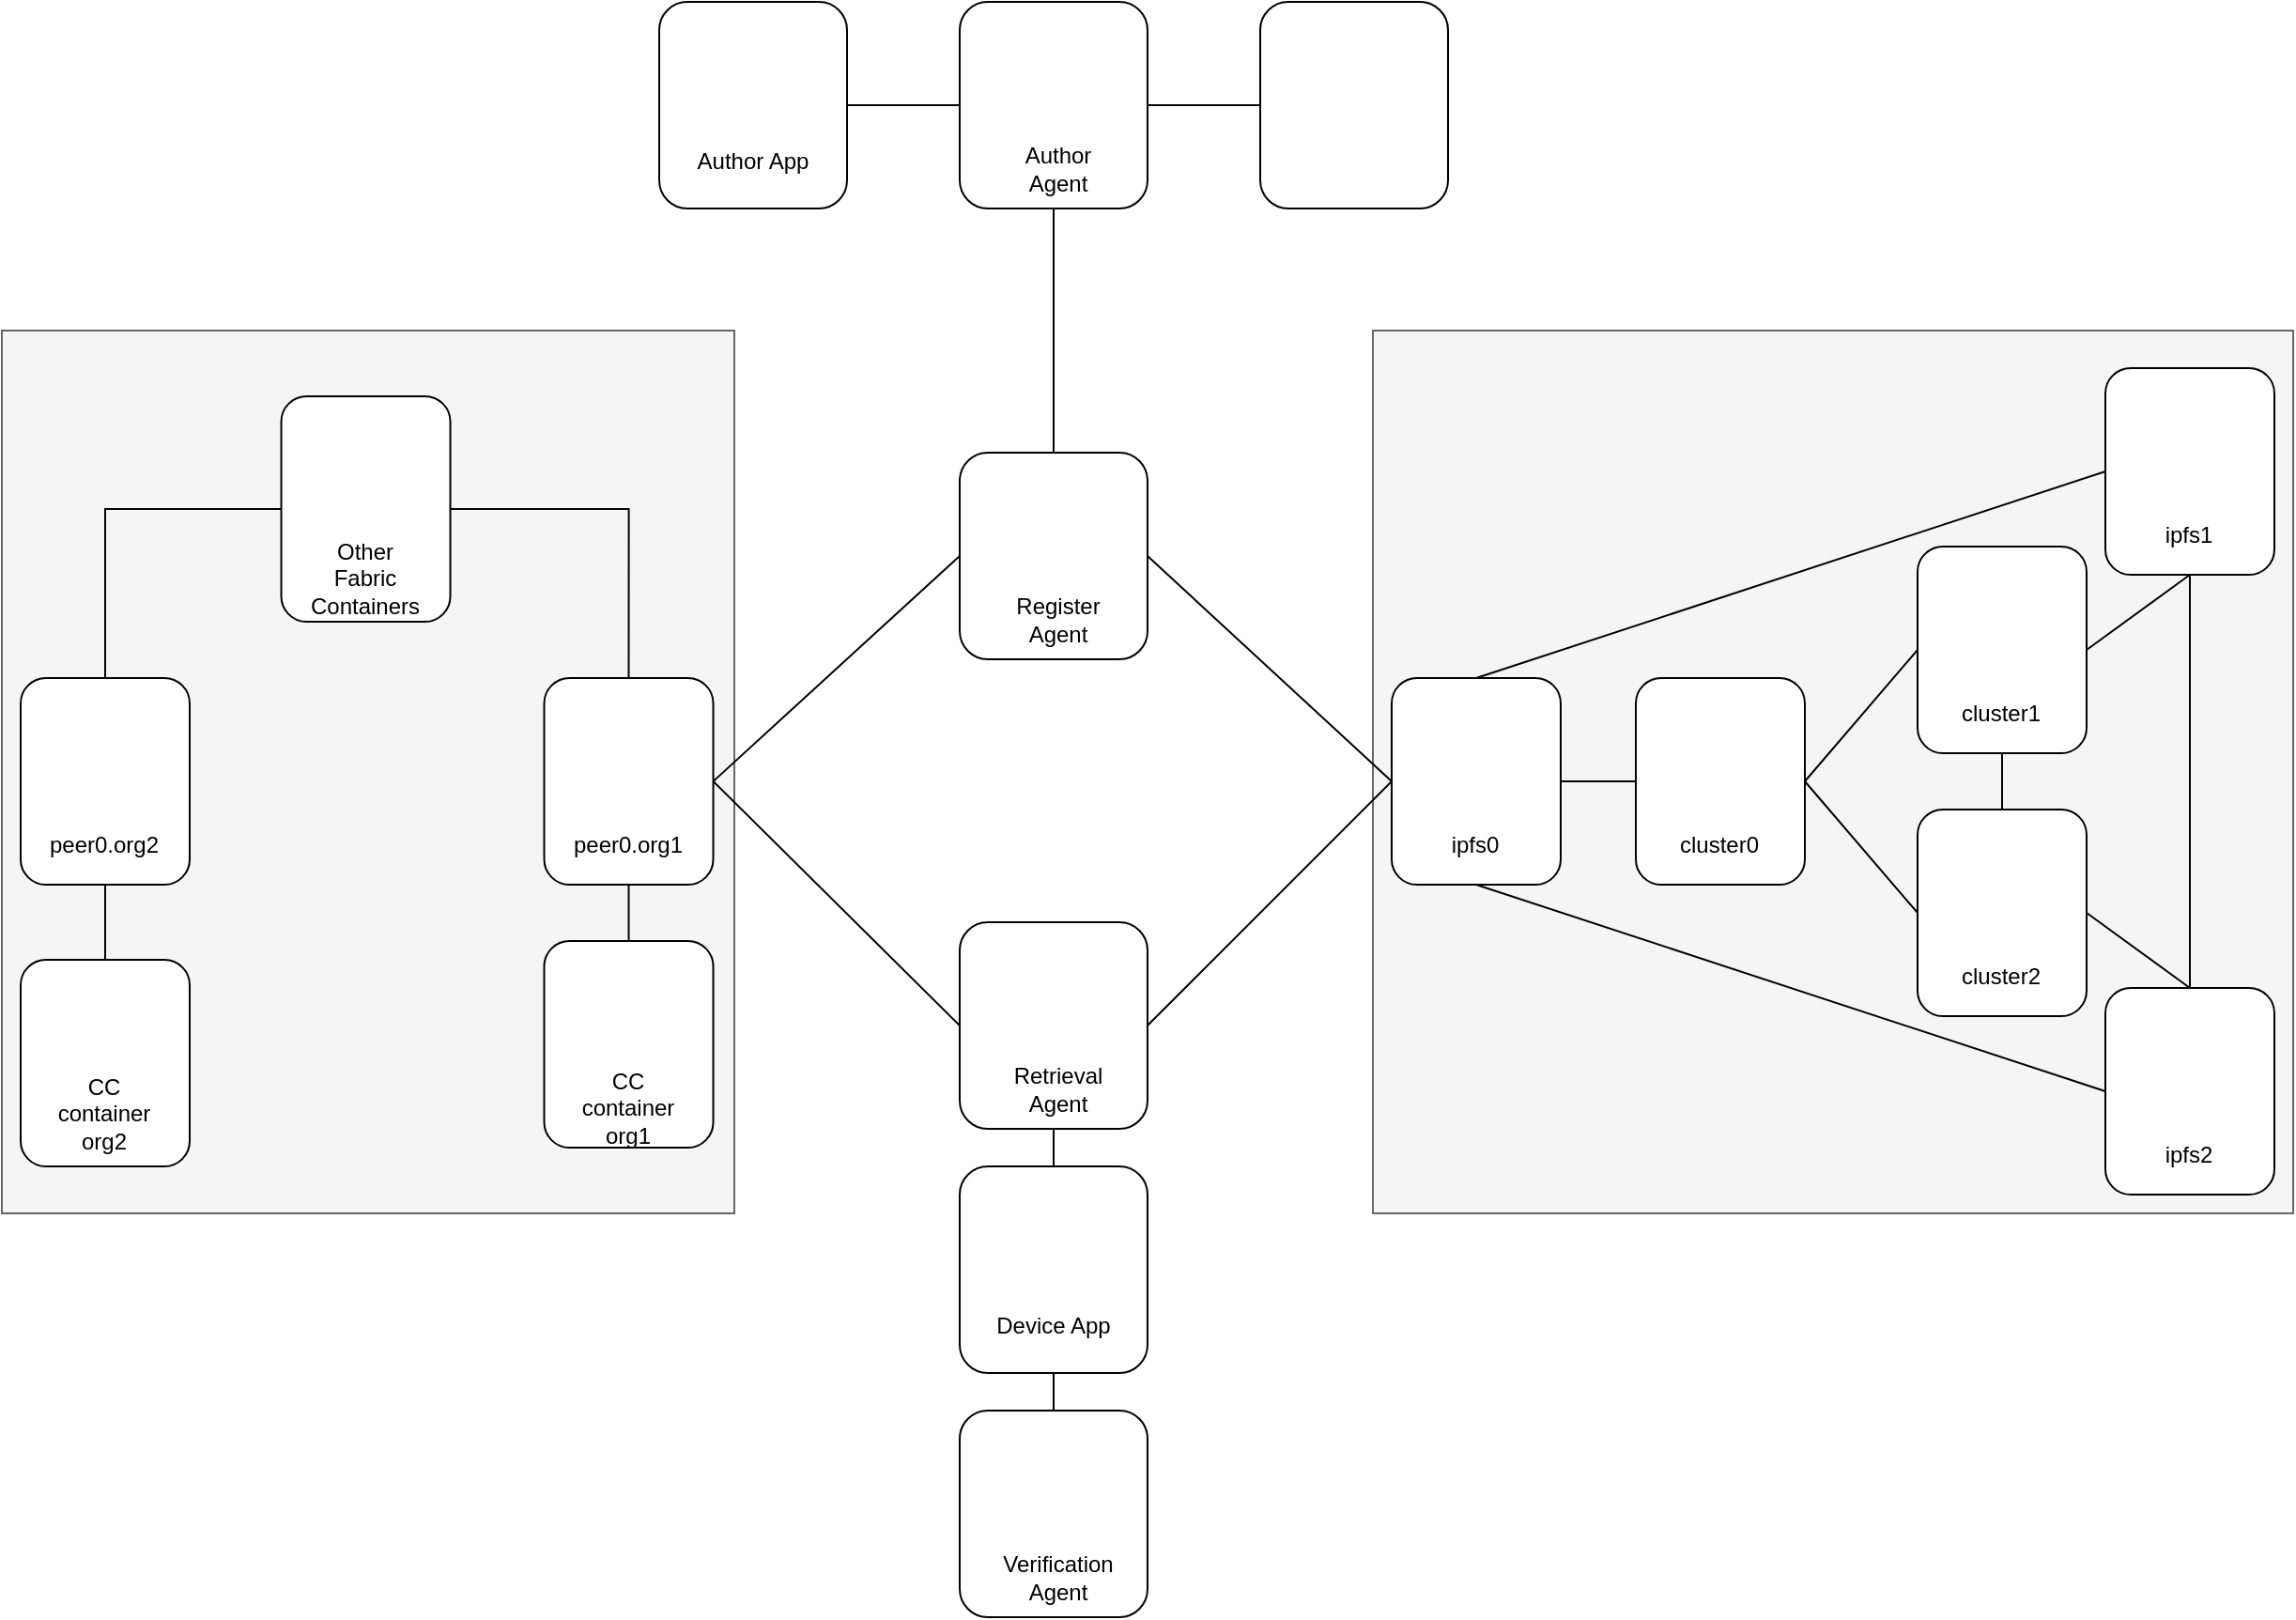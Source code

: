<mxfile version="20.8.23" type="device"><diagram name="Página-1" id="gnHNLf2_28HxaUKbsksi"><mxGraphModel dx="1908" dy="2373" grid="1" gridSize="10" guides="1" tooltips="1" connect="1" arrows="1" fold="1" page="1" pageScale="1" pageWidth="827" pageHeight="1169" math="0" shadow="0"><root><mxCell id="0"/><mxCell id="1" parent="0"/><mxCell id="gFFrkDGYejN9ulZPLDqL-84" value="" style="whiteSpace=wrap;html=1;fillColor=#f5f5f5;fontColor=#333333;strokeColor=#666666;" parent="1" vertex="1"><mxGeometry x="730" y="45" width="490" height="470" as="geometry"/></mxCell><mxCell id="gFFrkDGYejN9ulZPLDqL-31" value="" style="rounded=0;whiteSpace=wrap;html=1;fillColor=#f5f5f5;fontColor=#333333;strokeColor=#666666;" parent="1" vertex="1"><mxGeometry y="45" width="390" height="470" as="geometry"/></mxCell><mxCell id="gFFrkDGYejN9ulZPLDqL-47" style="edgeStyle=orthogonalEdgeStyle;rounded=0;orthogonalLoop=1;jettySize=auto;html=1;exitX=0.5;exitY=1;exitDx=0;exitDy=0;entryX=0.5;entryY=0;entryDx=0;entryDy=0;endArrow=none;endFill=0;" parent="1" source="gFFrkDGYejN9ulZPLDqL-15" target="gFFrkDGYejN9ulZPLDqL-33" edge="1"><mxGeometry relative="1" as="geometry"/></mxCell><mxCell id="gFFrkDGYejN9ulZPLDqL-15" value="" style="rounded=1;whiteSpace=wrap;html=1;" parent="1" vertex="1"><mxGeometry x="10" y="230" width="90" height="110" as="geometry"/></mxCell><mxCell id="gFFrkDGYejN9ulZPLDqL-4" value="" style="group" parent="1" vertex="1" connectable="0"><mxGeometry x="510" y="-130" width="100" height="110" as="geometry"/></mxCell><mxCell id="gFFrkDGYejN9ulZPLDqL-2" value="" style="rounded=1;whiteSpace=wrap;html=1;" parent="gFFrkDGYejN9ulZPLDqL-4" vertex="1"><mxGeometry width="100" height="110" as="geometry"/></mxCell><mxCell id="gFFrkDGYejN9ulZPLDqL-1" value="" style="shape=image;verticalLabelPosition=bottom;labelBackgroundColor=default;verticalAlign=top;aspect=fixed;imageAspect=0;image=https://www.docker.com/wp-content/uploads/2022/03/vertical-logo-monochromatic.png;" parent="gFFrkDGYejN9ulZPLDqL-4" vertex="1"><mxGeometry x="20.452" y="8.462" width="57.273" height="49.017" as="geometry"/></mxCell><mxCell id="gFFrkDGYejN9ulZPLDqL-3" value="Author Agent" style="text;html=1;strokeColor=none;fillColor=none;align=center;verticalAlign=middle;whiteSpace=wrap;rounded=0;" parent="gFFrkDGYejN9ulZPLDqL-4" vertex="1"><mxGeometry x="24.997" y="76.154" width="54.545" height="25.385" as="geometry"/></mxCell><mxCell id="gFFrkDGYejN9ulZPLDqL-5" value="" style="group" parent="1" vertex="1" connectable="0"><mxGeometry x="670" y="-130" width="100" height="110" as="geometry"/></mxCell><mxCell id="gFFrkDGYejN9ulZPLDqL-6" value="" style="rounded=1;whiteSpace=wrap;html=1;" parent="gFFrkDGYejN9ulZPLDqL-5" vertex="1"><mxGeometry width="100" height="110" as="geometry"/></mxCell><mxCell id="gFFrkDGYejN9ulZPLDqL-7" value="" style="shape=image;verticalLabelPosition=bottom;labelBackgroundColor=default;verticalAlign=top;aspect=fixed;imageAspect=0;image=https://www.docker.com/wp-content/uploads/2022/03/vertical-logo-monochromatic.png;" parent="gFFrkDGYejN9ulZPLDqL-5" vertex="1"><mxGeometry x="23.182" y="8.462" width="57.273" height="49.017" as="geometry"/></mxCell><mxCell id="gFFrkDGYejN9ulZPLDqL-9" value="" style="shape=image;verticalLabelPosition=bottom;labelBackgroundColor=default;verticalAlign=top;aspect=fixed;imageAspect=0;image=https://upload.wikimedia.org/wikipedia/commons/thumb/9/93/MongoDB_Logo.svg/2560px-MongoDB_Logo.svg.png;" parent="gFFrkDGYejN9ulZPLDqL-5" vertex="1"><mxGeometry x="5" y="70.0" width="90" height="24.23" as="geometry"/></mxCell><mxCell id="gFFrkDGYejN9ulZPLDqL-10" value="" style="group" parent="1" vertex="1" connectable="0"><mxGeometry x="510" y="110" width="100" height="110" as="geometry"/></mxCell><mxCell id="gFFrkDGYejN9ulZPLDqL-11" value="" style="rounded=1;whiteSpace=wrap;html=1;" parent="gFFrkDGYejN9ulZPLDqL-10" vertex="1"><mxGeometry width="100" height="110" as="geometry"/></mxCell><mxCell id="gFFrkDGYejN9ulZPLDqL-12" value="" style="shape=image;verticalLabelPosition=bottom;labelBackgroundColor=default;verticalAlign=top;aspect=fixed;imageAspect=0;image=https://www.docker.com/wp-content/uploads/2022/03/vertical-logo-monochromatic.png;" parent="gFFrkDGYejN9ulZPLDqL-10" vertex="1"><mxGeometry x="20.452" y="8.462" width="57.273" height="49.017" as="geometry"/></mxCell><mxCell id="gFFrkDGYejN9ulZPLDqL-13" value="Register Agent" style="text;html=1;strokeColor=none;fillColor=none;align=center;verticalAlign=middle;whiteSpace=wrap;rounded=0;" parent="gFFrkDGYejN9ulZPLDqL-10" vertex="1"><mxGeometry x="24.997" y="76.154" width="54.545" height="25.385" as="geometry"/></mxCell><mxCell id="gFFrkDGYejN9ulZPLDqL-14" value="" style="group" parent="1" vertex="1" connectable="0"><mxGeometry x="10" y="230" width="90" height="110" as="geometry"/></mxCell><mxCell id="gFFrkDGYejN9ulZPLDqL-16" value="" style="shape=image;verticalLabelPosition=bottom;labelBackgroundColor=default;verticalAlign=top;aspect=fixed;imageAspect=0;image=https://www.docker.com/wp-content/uploads/2022/03/vertical-logo-monochromatic.png;" parent="gFFrkDGYejN9ulZPLDqL-14" vertex="1"><mxGeometry x="16.364" y="8.462" width="57.273" height="49.017" as="geometry"/></mxCell><mxCell id="gFFrkDGYejN9ulZPLDqL-17" value="peer0.org2" style="text;html=1;strokeColor=none;fillColor=none;align=center;verticalAlign=middle;whiteSpace=wrap;rounded=0;" parent="gFFrkDGYejN9ulZPLDqL-14" vertex="1"><mxGeometry x="20.455" y="76.154" width="49.091" height="25.385" as="geometry"/></mxCell><mxCell id="gFFrkDGYejN9ulZPLDqL-18" value="" style="group" parent="1" vertex="1" connectable="0"><mxGeometry x="288.76" y="230" width="90" height="110" as="geometry"/></mxCell><mxCell id="gFFrkDGYejN9ulZPLDqL-19" value="" style="rounded=1;whiteSpace=wrap;html=1;" parent="gFFrkDGYejN9ulZPLDqL-18" vertex="1"><mxGeometry width="90" height="110" as="geometry"/></mxCell><mxCell id="gFFrkDGYejN9ulZPLDqL-20" value="" style="shape=image;verticalLabelPosition=bottom;labelBackgroundColor=default;verticalAlign=top;aspect=fixed;imageAspect=0;image=https://www.docker.com/wp-content/uploads/2022/03/vertical-logo-monochromatic.png;" parent="gFFrkDGYejN9ulZPLDqL-18" vertex="1"><mxGeometry x="16.364" y="8.462" width="57.273" height="49.017" as="geometry"/></mxCell><mxCell id="gFFrkDGYejN9ulZPLDqL-21" value="&lt;div&gt;peer0.org1&lt;/div&gt;" style="text;html=1;strokeColor=none;fillColor=none;align=center;verticalAlign=middle;whiteSpace=wrap;rounded=0;" parent="gFFrkDGYejN9ulZPLDqL-18" vertex="1"><mxGeometry x="20.455" y="76.154" width="49.091" height="25.385" as="geometry"/></mxCell><mxCell id="gFFrkDGYejN9ulZPLDqL-22" value="" style="shape=image;verticalLabelPosition=bottom;labelBackgroundColor=default;verticalAlign=top;aspect=fixed;imageAspect=0;image=https://cn.hyperledger.org/wp-content/uploads/2018/04/fabric-logo.png;" parent="1" vertex="1"><mxGeometry x="80.01" y="210" width="227.51" height="140" as="geometry"/></mxCell><mxCell id="gFFrkDGYejN9ulZPLDqL-23" value="" style="group" parent="1" vertex="1" connectable="0"><mxGeometry x="148.76" y="80" width="90" height="120" as="geometry"/></mxCell><mxCell id="gFFrkDGYejN9ulZPLDqL-24" value="" style="rounded=1;whiteSpace=wrap;html=1;" parent="gFFrkDGYejN9ulZPLDqL-23" vertex="1"><mxGeometry width="90" height="120.0" as="geometry"/></mxCell><mxCell id="gFFrkDGYejN9ulZPLDqL-25" value="" style="shape=image;verticalLabelPosition=bottom;labelBackgroundColor=default;verticalAlign=top;aspect=fixed;imageAspect=0;image=https://www.docker.com/wp-content/uploads/2022/03/vertical-logo-monochromatic.png;" parent="gFFrkDGYejN9ulZPLDqL-23" vertex="1"><mxGeometry x="16.364" y="9.231" width="57.273" height="49.017" as="geometry"/></mxCell><mxCell id="gFFrkDGYejN9ulZPLDqL-26" value="Other Fabric Containers" style="text;html=1;strokeColor=none;fillColor=none;align=center;verticalAlign=middle;whiteSpace=wrap;rounded=0;" parent="gFFrkDGYejN9ulZPLDqL-23" vertex="1"><mxGeometry x="20.455" y="83.077" width="49.091" height="27.692" as="geometry"/></mxCell><mxCell id="gFFrkDGYejN9ulZPLDqL-27" value="" style="group" parent="1" vertex="1" connectable="0"><mxGeometry x="510" y="360" width="100" height="110" as="geometry"/></mxCell><mxCell id="gFFrkDGYejN9ulZPLDqL-28" value="" style="rounded=1;whiteSpace=wrap;html=1;" parent="gFFrkDGYejN9ulZPLDqL-27" vertex="1"><mxGeometry width="100" height="110" as="geometry"/></mxCell><mxCell id="gFFrkDGYejN9ulZPLDqL-29" value="" style="shape=image;verticalLabelPosition=bottom;labelBackgroundColor=default;verticalAlign=top;aspect=fixed;imageAspect=0;image=https://www.docker.com/wp-content/uploads/2022/03/vertical-logo-monochromatic.png;" parent="gFFrkDGYejN9ulZPLDqL-27" vertex="1"><mxGeometry x="20.452" y="8.462" width="57.273" height="49.017" as="geometry"/></mxCell><mxCell id="gFFrkDGYejN9ulZPLDqL-30" value="Retrieval Agent" style="text;html=1;strokeColor=none;fillColor=none;align=center;verticalAlign=middle;whiteSpace=wrap;rounded=0;" parent="gFFrkDGYejN9ulZPLDqL-27" vertex="1"><mxGeometry x="24.997" y="76.154" width="54.545" height="25.385" as="geometry"/></mxCell><mxCell id="gFFrkDGYejN9ulZPLDqL-32" value="" style="group" parent="1" vertex="1" connectable="0"><mxGeometry x="10.0" y="380" width="90" height="110" as="geometry"/></mxCell><mxCell id="gFFrkDGYejN9ulZPLDqL-33" value="" style="rounded=1;whiteSpace=wrap;html=1;" parent="gFFrkDGYejN9ulZPLDqL-32" vertex="1"><mxGeometry width="90" height="110" as="geometry"/></mxCell><mxCell id="gFFrkDGYejN9ulZPLDqL-34" value="" style="shape=image;verticalLabelPosition=bottom;labelBackgroundColor=default;verticalAlign=top;aspect=fixed;imageAspect=0;image=https://www.docker.com/wp-content/uploads/2022/03/vertical-logo-monochromatic.png;" parent="gFFrkDGYejN9ulZPLDqL-32" vertex="1"><mxGeometry x="16.364" y="8.462" width="57.273" height="49.017" as="geometry"/></mxCell><mxCell id="gFFrkDGYejN9ulZPLDqL-35" value="&lt;div&gt;CC container org2&lt;/div&gt;&lt;div&gt;&lt;br&gt;&lt;/div&gt;" style="text;html=1;strokeColor=none;fillColor=none;align=center;verticalAlign=middle;whiteSpace=wrap;rounded=0;" parent="gFFrkDGYejN9ulZPLDqL-32" vertex="1"><mxGeometry x="20.455" y="76.154" width="49.091" height="25.385" as="geometry"/></mxCell><mxCell id="gFFrkDGYejN9ulZPLDqL-36" value="" style="group" parent="1" vertex="1" connectable="0"><mxGeometry x="288.76" y="370" width="90" height="110" as="geometry"/></mxCell><mxCell id="gFFrkDGYejN9ulZPLDqL-37" value="" style="rounded=1;whiteSpace=wrap;html=1;" parent="gFFrkDGYejN9ulZPLDqL-36" vertex="1"><mxGeometry width="90" height="110" as="geometry"/></mxCell><mxCell id="gFFrkDGYejN9ulZPLDqL-38" value="" style="shape=image;verticalLabelPosition=bottom;labelBackgroundColor=default;verticalAlign=top;aspect=fixed;imageAspect=0;image=https://www.docker.com/wp-content/uploads/2022/03/vertical-logo-monochromatic.png;" parent="gFFrkDGYejN9ulZPLDqL-36" vertex="1"><mxGeometry x="16.364" y="8.462" width="57.273" height="49.017" as="geometry"/></mxCell><mxCell id="gFFrkDGYejN9ulZPLDqL-39" value="CC container org1" style="text;html=1;strokeColor=none;fillColor=none;align=center;verticalAlign=middle;whiteSpace=wrap;rounded=0;" parent="gFFrkDGYejN9ulZPLDqL-36" vertex="1"><mxGeometry x="20.455" y="76.154" width="49.091" height="25.385" as="geometry"/></mxCell><mxCell id="gFFrkDGYejN9ulZPLDqL-41" style="edgeStyle=orthogonalEdgeStyle;rounded=0;orthogonalLoop=1;jettySize=auto;html=1;exitX=0.5;exitY=0;exitDx=0;exitDy=0;entryX=0.5;entryY=1;entryDx=0;entryDy=0;endArrow=none;endFill=0;" parent="1" source="gFFrkDGYejN9ulZPLDqL-37" target="gFFrkDGYejN9ulZPLDqL-19" edge="1"><mxGeometry relative="1" as="geometry"/></mxCell><mxCell id="gFFrkDGYejN9ulZPLDqL-42" style="edgeStyle=orthogonalEdgeStyle;rounded=0;orthogonalLoop=1;jettySize=auto;html=1;exitX=0.5;exitY=0;exitDx=0;exitDy=0;entryX=0;entryY=0.5;entryDx=0;entryDy=0;endArrow=none;endFill=0;" parent="1" source="gFFrkDGYejN9ulZPLDqL-15" target="gFFrkDGYejN9ulZPLDqL-24" edge="1"><mxGeometry relative="1" as="geometry"/></mxCell><mxCell id="gFFrkDGYejN9ulZPLDqL-43" style="edgeStyle=orthogonalEdgeStyle;rounded=0;orthogonalLoop=1;jettySize=auto;html=1;exitX=0.5;exitY=0;exitDx=0;exitDy=0;entryX=1;entryY=0.5;entryDx=0;entryDy=0;endArrow=none;endFill=0;" parent="1" source="gFFrkDGYejN9ulZPLDqL-19" target="gFFrkDGYejN9ulZPLDqL-24" edge="1"><mxGeometry relative="1" as="geometry"/></mxCell><mxCell id="gFFrkDGYejN9ulZPLDqL-44" style="edgeStyle=orthogonalEdgeStyle;rounded=0;orthogonalLoop=1;jettySize=auto;html=1;exitX=1;exitY=0.5;exitDx=0;exitDy=0;entryX=0;entryY=0.5;entryDx=0;entryDy=0;endArrow=none;endFill=0;" parent="1" source="gFFrkDGYejN9ulZPLDqL-2" target="gFFrkDGYejN9ulZPLDqL-6" edge="1"><mxGeometry relative="1" as="geometry"/></mxCell><mxCell id="gFFrkDGYejN9ulZPLDqL-50" value="" style="group" parent="1" vertex="1" connectable="0"><mxGeometry x="740" y="230" width="90" height="110" as="geometry"/></mxCell><mxCell id="gFFrkDGYejN9ulZPLDqL-51" value="" style="rounded=1;whiteSpace=wrap;html=1;" parent="gFFrkDGYejN9ulZPLDqL-50" vertex="1"><mxGeometry width="90" height="110" as="geometry"/></mxCell><mxCell id="gFFrkDGYejN9ulZPLDqL-52" value="" style="shape=image;verticalLabelPosition=bottom;labelBackgroundColor=default;verticalAlign=top;aspect=fixed;imageAspect=0;image=https://www.docker.com/wp-content/uploads/2022/03/vertical-logo-monochromatic.png;" parent="gFFrkDGYejN9ulZPLDqL-50" vertex="1"><mxGeometry x="16.364" y="8.462" width="57.273" height="49.017" as="geometry"/></mxCell><mxCell id="gFFrkDGYejN9ulZPLDqL-53" value="ipfs0" style="text;html=1;strokeColor=none;fillColor=none;align=center;verticalAlign=middle;whiteSpace=wrap;rounded=0;" parent="gFFrkDGYejN9ulZPLDqL-50" vertex="1"><mxGeometry x="20.455" y="76.154" width="49.091" height="25.385" as="geometry"/></mxCell><mxCell id="gFFrkDGYejN9ulZPLDqL-54" value="" style="group" parent="1" vertex="1" connectable="0"><mxGeometry x="870" y="230" width="90" height="110" as="geometry"/></mxCell><mxCell id="gFFrkDGYejN9ulZPLDqL-55" value="" style="rounded=1;whiteSpace=wrap;html=1;" parent="gFFrkDGYejN9ulZPLDqL-54" vertex="1"><mxGeometry width="90" height="110" as="geometry"/></mxCell><mxCell id="gFFrkDGYejN9ulZPLDqL-56" value="" style="shape=image;verticalLabelPosition=bottom;labelBackgroundColor=default;verticalAlign=top;aspect=fixed;imageAspect=0;image=https://www.docker.com/wp-content/uploads/2022/03/vertical-logo-monochromatic.png;" parent="gFFrkDGYejN9ulZPLDqL-54" vertex="1"><mxGeometry x="16.364" y="8.462" width="57.273" height="49.017" as="geometry"/></mxCell><mxCell id="gFFrkDGYejN9ulZPLDqL-57" value="cluster0" style="text;html=1;strokeColor=none;fillColor=none;align=center;verticalAlign=middle;whiteSpace=wrap;rounded=0;" parent="gFFrkDGYejN9ulZPLDqL-54" vertex="1"><mxGeometry x="20.455" y="76.154" width="49.091" height="25.385" as="geometry"/></mxCell><mxCell id="gFFrkDGYejN9ulZPLDqL-58" value="" style="shape=image;verticalLabelPosition=bottom;labelBackgroundColor=default;verticalAlign=top;aspect=fixed;imageAspect=0;image=https://upload.wikimedia.org/wikipedia/commons/1/18/Ipfs-logo-1024-ice-text.png;" parent="1" vertex="1"><mxGeometry x="750" y="95" width="115" height="115" as="geometry"/></mxCell><mxCell id="gFFrkDGYejN9ulZPLDqL-60" value="" style="group" parent="1" vertex="1" connectable="0"><mxGeometry x="1120" y="65" width="90" height="110" as="geometry"/></mxCell><mxCell id="gFFrkDGYejN9ulZPLDqL-61" value="" style="rounded=1;whiteSpace=wrap;html=1;" parent="gFFrkDGYejN9ulZPLDqL-60" vertex="1"><mxGeometry width="90" height="110" as="geometry"/></mxCell><mxCell id="gFFrkDGYejN9ulZPLDqL-62" value="" style="shape=image;verticalLabelPosition=bottom;labelBackgroundColor=default;verticalAlign=top;aspect=fixed;imageAspect=0;image=https://www.docker.com/wp-content/uploads/2022/03/vertical-logo-monochromatic.png;" parent="gFFrkDGYejN9ulZPLDqL-60" vertex="1"><mxGeometry x="16.364" y="8.462" width="57.273" height="49.017" as="geometry"/></mxCell><mxCell id="gFFrkDGYejN9ulZPLDqL-63" value="ipfs1" style="text;html=1;strokeColor=none;fillColor=none;align=center;verticalAlign=middle;whiteSpace=wrap;rounded=0;" parent="gFFrkDGYejN9ulZPLDqL-60" vertex="1"><mxGeometry x="20.455" y="76.154" width="49.091" height="25.385" as="geometry"/></mxCell><mxCell id="gFFrkDGYejN9ulZPLDqL-64" value="" style="group" parent="1" vertex="1" connectable="0"><mxGeometry x="1020" y="160" width="90" height="110" as="geometry"/></mxCell><mxCell id="gFFrkDGYejN9ulZPLDqL-65" value="" style="rounded=1;whiteSpace=wrap;html=1;" parent="gFFrkDGYejN9ulZPLDqL-64" vertex="1"><mxGeometry width="90" height="110" as="geometry"/></mxCell><mxCell id="gFFrkDGYejN9ulZPLDqL-66" value="" style="shape=image;verticalLabelPosition=bottom;labelBackgroundColor=default;verticalAlign=top;aspect=fixed;imageAspect=0;image=https://www.docker.com/wp-content/uploads/2022/03/vertical-logo-monochromatic.png;" parent="gFFrkDGYejN9ulZPLDqL-64" vertex="1"><mxGeometry x="16.364" y="8.462" width="57.273" height="49.017" as="geometry"/></mxCell><mxCell id="gFFrkDGYejN9ulZPLDqL-67" value="cluster1" style="text;html=1;strokeColor=none;fillColor=none;align=center;verticalAlign=middle;whiteSpace=wrap;rounded=0;" parent="gFFrkDGYejN9ulZPLDqL-64" vertex="1"><mxGeometry x="20.455" y="76.154" width="49.091" height="25.385" as="geometry"/></mxCell><mxCell id="gFFrkDGYejN9ulZPLDqL-69" value="" style="group" parent="1" vertex="1" connectable="0"><mxGeometry x="1120" y="395" width="90" height="110" as="geometry"/></mxCell><mxCell id="gFFrkDGYejN9ulZPLDqL-70" value="" style="rounded=1;whiteSpace=wrap;html=1;" parent="gFFrkDGYejN9ulZPLDqL-69" vertex="1"><mxGeometry width="90" height="110" as="geometry"/></mxCell><mxCell id="gFFrkDGYejN9ulZPLDqL-71" value="" style="shape=image;verticalLabelPosition=bottom;labelBackgroundColor=default;verticalAlign=top;aspect=fixed;imageAspect=0;image=https://www.docker.com/wp-content/uploads/2022/03/vertical-logo-monochromatic.png;" parent="gFFrkDGYejN9ulZPLDqL-69" vertex="1"><mxGeometry x="16.364" y="8.462" width="57.273" height="49.017" as="geometry"/></mxCell><mxCell id="gFFrkDGYejN9ulZPLDqL-72" value="ipfs2" style="text;html=1;strokeColor=none;fillColor=none;align=center;verticalAlign=middle;whiteSpace=wrap;rounded=0;" parent="gFFrkDGYejN9ulZPLDqL-69" vertex="1"><mxGeometry x="20.455" y="76.154" width="49.091" height="25.385" as="geometry"/></mxCell><mxCell id="gFFrkDGYejN9ulZPLDqL-73" value="" style="group" parent="1" vertex="1" connectable="0"><mxGeometry x="1020" y="300" width="90" height="110" as="geometry"/></mxCell><mxCell id="gFFrkDGYejN9ulZPLDqL-74" value="" style="rounded=1;whiteSpace=wrap;html=1;" parent="gFFrkDGYejN9ulZPLDqL-73" vertex="1"><mxGeometry width="90" height="110" as="geometry"/></mxCell><mxCell id="gFFrkDGYejN9ulZPLDqL-75" value="" style="shape=image;verticalLabelPosition=bottom;labelBackgroundColor=default;verticalAlign=top;aspect=fixed;imageAspect=0;image=https://www.docker.com/wp-content/uploads/2022/03/vertical-logo-monochromatic.png;" parent="gFFrkDGYejN9ulZPLDqL-73" vertex="1"><mxGeometry x="16.364" y="8.462" width="57.273" height="49.017" as="geometry"/></mxCell><mxCell id="gFFrkDGYejN9ulZPLDqL-76" value="cluster2" style="text;html=1;strokeColor=none;fillColor=none;align=center;verticalAlign=middle;whiteSpace=wrap;rounded=0;" parent="gFFrkDGYejN9ulZPLDqL-73" vertex="1"><mxGeometry x="20.455" y="76.154" width="49.091" height="25.385" as="geometry"/></mxCell><mxCell id="gFFrkDGYejN9ulZPLDqL-87" value="" style="endArrow=none;html=1;rounded=0;exitX=0.5;exitY=0;exitDx=0;exitDy=0;entryX=0;entryY=0.5;entryDx=0;entryDy=0;" parent="1" source="gFFrkDGYejN9ulZPLDqL-51" target="gFFrkDGYejN9ulZPLDqL-61" edge="1"><mxGeometry width="50" height="50" relative="1" as="geometry"><mxPoint x="870" y="250" as="sourcePoint"/><mxPoint x="920" y="200" as="targetPoint"/></mxGeometry></mxCell><mxCell id="gFFrkDGYejN9ulZPLDqL-88" value="" style="endArrow=none;html=1;rounded=0;entryX=0.5;entryY=1;entryDx=0;entryDy=0;exitX=0.5;exitY=0;exitDx=0;exitDy=0;" parent="1" source="gFFrkDGYejN9ulZPLDqL-70" target="gFFrkDGYejN9ulZPLDqL-61" edge="1"><mxGeometry width="50" height="50" relative="1" as="geometry"><mxPoint x="1150" y="300" as="sourcePoint"/><mxPoint x="1200" y="250" as="targetPoint"/></mxGeometry></mxCell><mxCell id="gFFrkDGYejN9ulZPLDqL-89" value="" style="endArrow=none;html=1;rounded=0;entryX=0.5;entryY=1;entryDx=0;entryDy=0;exitX=0;exitY=0.5;exitDx=0;exitDy=0;" parent="1" source="gFFrkDGYejN9ulZPLDqL-70" target="gFFrkDGYejN9ulZPLDqL-51" edge="1"><mxGeometry width="50" height="50" relative="1" as="geometry"><mxPoint x="620" y="610" as="sourcePoint"/><mxPoint x="670" y="560" as="targetPoint"/></mxGeometry></mxCell><mxCell id="gFFrkDGYejN9ulZPLDqL-90" value="" style="endArrow=none;html=1;rounded=0;entryX=0;entryY=0.5;entryDx=0;entryDy=0;exitX=1;exitY=0.5;exitDx=0;exitDy=0;" parent="1" source="gFFrkDGYejN9ulZPLDqL-55" target="gFFrkDGYejN9ulZPLDqL-65" edge="1"><mxGeometry width="50" height="50" relative="1" as="geometry"><mxPoint x="580" y="590" as="sourcePoint"/><mxPoint x="630" y="540" as="targetPoint"/></mxGeometry></mxCell><mxCell id="gFFrkDGYejN9ulZPLDqL-91" value="" style="endArrow=none;html=1;rounded=0;entryX=1;entryY=0.5;entryDx=0;entryDy=0;exitX=0;exitY=0.5;exitDx=0;exitDy=0;" parent="1" source="gFFrkDGYejN9ulZPLDqL-74" target="gFFrkDGYejN9ulZPLDqL-55" edge="1"><mxGeometry width="50" height="50" relative="1" as="geometry"><mxPoint x="590" y="340" as="sourcePoint"/><mxPoint x="640" y="290" as="targetPoint"/></mxGeometry></mxCell><mxCell id="gFFrkDGYejN9ulZPLDqL-92" value="" style="endArrow=none;html=1;rounded=0;entryX=0.5;entryY=1;entryDx=0;entryDy=0;exitX=0.5;exitY=0;exitDx=0;exitDy=0;" parent="1" source="gFFrkDGYejN9ulZPLDqL-74" target="gFFrkDGYejN9ulZPLDqL-65" edge="1"><mxGeometry width="50" height="50" relative="1" as="geometry"><mxPoint x="590" y="380" as="sourcePoint"/><mxPoint x="640" y="330" as="targetPoint"/></mxGeometry></mxCell><mxCell id="gFFrkDGYejN9ulZPLDqL-93" value="" style="endArrow=none;html=1;rounded=0;exitX=1;exitY=0.5;exitDx=0;exitDy=0;entryX=0;entryY=0.5;entryDx=0;entryDy=0;" parent="1" source="gFFrkDGYejN9ulZPLDqL-19" target="gFFrkDGYejN9ulZPLDqL-11" edge="1"><mxGeometry width="50" height="50" relative="1" as="geometry"><mxPoint x="550" y="350" as="sourcePoint"/><mxPoint x="600" y="300" as="targetPoint"/></mxGeometry></mxCell><mxCell id="gFFrkDGYejN9ulZPLDqL-94" value="" style="endArrow=none;html=1;rounded=0;exitX=1;exitY=0.5;exitDx=0;exitDy=0;entryX=0;entryY=0.5;entryDx=0;entryDy=0;" parent="1" source="gFFrkDGYejN9ulZPLDqL-19" target="gFFrkDGYejN9ulZPLDqL-28" edge="1"><mxGeometry width="50" height="50" relative="1" as="geometry"><mxPoint x="520" y="350" as="sourcePoint"/><mxPoint x="570" y="300" as="targetPoint"/></mxGeometry></mxCell><mxCell id="gFFrkDGYejN9ulZPLDqL-95" value="" style="endArrow=none;html=1;rounded=0;entryX=0;entryY=0.5;entryDx=0;entryDy=0;exitX=1;exitY=0.5;exitDx=0;exitDy=0;" parent="1" source="gFFrkDGYejN9ulZPLDqL-11" target="gFFrkDGYejN9ulZPLDqL-51" edge="1"><mxGeometry width="50" height="50" relative="1" as="geometry"><mxPoint x="570" y="340" as="sourcePoint"/><mxPoint x="620" y="290" as="targetPoint"/></mxGeometry></mxCell><mxCell id="gFFrkDGYejN9ulZPLDqL-96" value="" style="endArrow=none;html=1;rounded=0;entryX=0;entryY=0.5;entryDx=0;entryDy=0;exitX=1;exitY=0.5;exitDx=0;exitDy=0;" parent="1" source="gFFrkDGYejN9ulZPLDqL-28" target="gFFrkDGYejN9ulZPLDqL-51" edge="1"><mxGeometry width="50" height="50" relative="1" as="geometry"><mxPoint x="540" y="340" as="sourcePoint"/><mxPoint x="590" y="290" as="targetPoint"/></mxGeometry></mxCell><mxCell id="gFFrkDGYejN9ulZPLDqL-99" style="edgeStyle=orthogonalEdgeStyle;rounded=0;orthogonalLoop=1;jettySize=auto;html=1;exitX=0.5;exitY=0;exitDx=0;exitDy=0;entryX=0.5;entryY=1;entryDx=0;entryDy=0;endArrow=none;endFill=0;" parent="1" source="gFFrkDGYejN9ulZPLDqL-11" target="gFFrkDGYejN9ulZPLDqL-2" edge="1"><mxGeometry relative="1" as="geometry"/></mxCell><mxCell id="HlreI2utmn-61d6JGAXy-1" style="edgeStyle=orthogonalEdgeStyle;rounded=0;orthogonalLoop=1;jettySize=auto;html=1;exitX=1;exitY=0.5;exitDx=0;exitDy=0;entryX=0;entryY=0.5;entryDx=0;entryDy=0;endArrow=none;endFill=0;" parent="1" source="gFFrkDGYejN9ulZPLDqL-51" target="gFFrkDGYejN9ulZPLDqL-55" edge="1"><mxGeometry relative="1" as="geometry"/></mxCell><mxCell id="HlreI2utmn-61d6JGAXy-2" value="" style="endArrow=none;html=1;rounded=0;entryX=0.5;entryY=1;entryDx=0;entryDy=0;exitX=1;exitY=0.5;exitDx=0;exitDy=0;" parent="1" source="gFFrkDGYejN9ulZPLDqL-65" target="gFFrkDGYejN9ulZPLDqL-61" edge="1"><mxGeometry width="50" height="50" relative="1" as="geometry"><mxPoint x="810" y="460" as="sourcePoint"/><mxPoint x="860" y="410" as="targetPoint"/></mxGeometry></mxCell><mxCell id="HlreI2utmn-61d6JGAXy-3" value="" style="endArrow=none;html=1;rounded=0;entryX=0.5;entryY=0;entryDx=0;entryDy=0;exitX=1;exitY=0.5;exitDx=0;exitDy=0;" parent="1" source="gFFrkDGYejN9ulZPLDqL-74" target="gFFrkDGYejN9ulZPLDqL-70" edge="1"><mxGeometry width="50" height="50" relative="1" as="geometry"><mxPoint x="610" y="560" as="sourcePoint"/><mxPoint x="660" y="510" as="targetPoint"/></mxGeometry></mxCell><mxCell id="dR1V7d22qUZ56Iv6Zubu-2" value="" style="group" vertex="1" connectable="0" parent="1"><mxGeometry x="350" y="-130" width="100" height="110" as="geometry"/></mxCell><mxCell id="dR1V7d22qUZ56Iv6Zubu-3" value="" style="rounded=1;whiteSpace=wrap;html=1;" vertex="1" parent="dR1V7d22qUZ56Iv6Zubu-2"><mxGeometry width="100" height="110" as="geometry"/></mxCell><mxCell id="dR1V7d22qUZ56Iv6Zubu-4" value="" style="shape=image;verticalLabelPosition=bottom;labelBackgroundColor=default;verticalAlign=top;aspect=fixed;imageAspect=0;image=https://www.docker.com/wp-content/uploads/2022/03/vertical-logo-monochromatic.png;" vertex="1" parent="dR1V7d22qUZ56Iv6Zubu-2"><mxGeometry x="23.182" y="8.462" width="57.273" height="49.017" as="geometry"/></mxCell><mxCell id="dR1V7d22qUZ56Iv6Zubu-7" value="Author App" style="text;html=1;strokeColor=none;fillColor=none;align=center;verticalAlign=middle;whiteSpace=wrap;rounded=0;" vertex="1" parent="dR1V7d22qUZ56Iv6Zubu-2"><mxGeometry x="15" y="70" width="70" height="30" as="geometry"/></mxCell><mxCell id="dR1V7d22qUZ56Iv6Zubu-6" style="edgeStyle=orthogonalEdgeStyle;rounded=0;orthogonalLoop=1;jettySize=auto;html=1;exitX=1;exitY=0.5;exitDx=0;exitDy=0;entryX=0;entryY=0.5;entryDx=0;entryDy=0;endArrow=none;endFill=0;" edge="1" parent="1" source="dR1V7d22qUZ56Iv6Zubu-3" target="gFFrkDGYejN9ulZPLDqL-2"><mxGeometry relative="1" as="geometry"/></mxCell><mxCell id="dR1V7d22qUZ56Iv6Zubu-8" value="" style="group" vertex="1" connectable="0" parent="1"><mxGeometry x="510" y="490" width="100" height="110" as="geometry"/></mxCell><mxCell id="dR1V7d22qUZ56Iv6Zubu-9" value="" style="rounded=1;whiteSpace=wrap;html=1;" vertex="1" parent="dR1V7d22qUZ56Iv6Zubu-8"><mxGeometry width="100" height="110" as="geometry"/></mxCell><mxCell id="dR1V7d22qUZ56Iv6Zubu-10" value="" style="shape=image;verticalLabelPosition=bottom;labelBackgroundColor=default;verticalAlign=top;aspect=fixed;imageAspect=0;image=https://www.docker.com/wp-content/uploads/2022/03/vertical-logo-monochromatic.png;" vertex="1" parent="dR1V7d22qUZ56Iv6Zubu-8"><mxGeometry x="23.182" y="8.462" width="57.273" height="49.017" as="geometry"/></mxCell><mxCell id="dR1V7d22qUZ56Iv6Zubu-11" value="Device App" style="text;html=1;strokeColor=none;fillColor=none;align=center;verticalAlign=middle;whiteSpace=wrap;rounded=0;" vertex="1" parent="dR1V7d22qUZ56Iv6Zubu-8"><mxGeometry x="15" y="70" width="70" height="30" as="geometry"/></mxCell><mxCell id="dR1V7d22qUZ56Iv6Zubu-12" style="edgeStyle=orthogonalEdgeStyle;rounded=0;orthogonalLoop=1;jettySize=auto;html=1;exitX=0.5;exitY=0;exitDx=0;exitDy=0;entryX=0.5;entryY=1;entryDx=0;entryDy=0;endArrow=none;endFill=0;" edge="1" parent="1" source="dR1V7d22qUZ56Iv6Zubu-9" target="gFFrkDGYejN9ulZPLDqL-28"><mxGeometry relative="1" as="geometry"/></mxCell><mxCell id="dR1V7d22qUZ56Iv6Zubu-13" value="" style="group" vertex="1" connectable="0" parent="1"><mxGeometry x="510" y="620" width="100" height="110" as="geometry"/></mxCell><mxCell id="dR1V7d22qUZ56Iv6Zubu-14" value="" style="rounded=1;whiteSpace=wrap;html=1;" vertex="1" parent="dR1V7d22qUZ56Iv6Zubu-13"><mxGeometry width="100" height="110" as="geometry"/></mxCell><mxCell id="dR1V7d22qUZ56Iv6Zubu-15" value="" style="shape=image;verticalLabelPosition=bottom;labelBackgroundColor=default;verticalAlign=top;aspect=fixed;imageAspect=0;image=https://www.docker.com/wp-content/uploads/2022/03/vertical-logo-monochromatic.png;" vertex="1" parent="dR1V7d22qUZ56Iv6Zubu-13"><mxGeometry x="20.452" y="8.462" width="57.273" height="49.017" as="geometry"/></mxCell><mxCell id="dR1V7d22qUZ56Iv6Zubu-16" value="Verification Agent" style="text;html=1;strokeColor=none;fillColor=none;align=center;verticalAlign=middle;whiteSpace=wrap;rounded=0;" vertex="1" parent="dR1V7d22qUZ56Iv6Zubu-13"><mxGeometry x="24.997" y="76.154" width="54.545" height="25.385" as="geometry"/></mxCell><mxCell id="dR1V7d22qUZ56Iv6Zubu-17" style="edgeStyle=orthogonalEdgeStyle;rounded=0;orthogonalLoop=1;jettySize=auto;html=1;exitX=0.5;exitY=1;exitDx=0;exitDy=0;entryX=0.5;entryY=0;entryDx=0;entryDy=0;endArrow=none;endFill=0;" edge="1" parent="1" source="dR1V7d22qUZ56Iv6Zubu-9" target="dR1V7d22qUZ56Iv6Zubu-14"><mxGeometry relative="1" as="geometry"/></mxCell></root></mxGraphModel></diagram></mxfile>